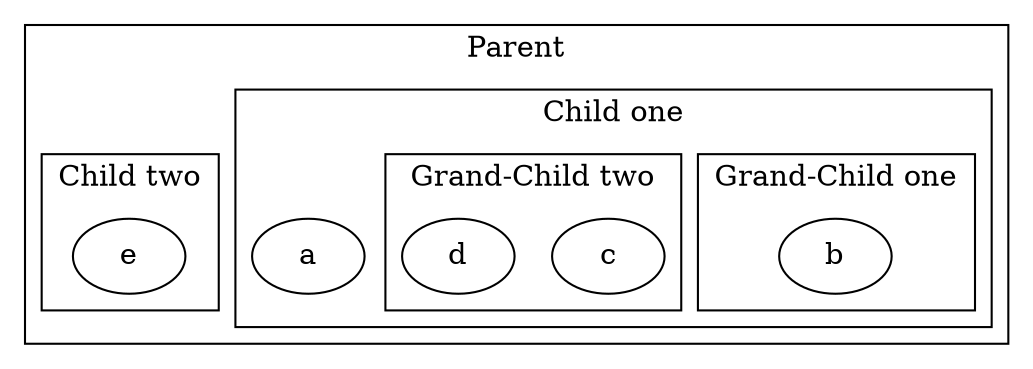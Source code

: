 digraph D {

  subgraph cluster_p {
    label = "Parent";

    subgraph cluster_c1 {
      label = "Child one";
      a;

      subgraph cluster_gc_1 {
        label = "Grand-Child one";
         b;
      }
      subgraph cluster_gc_2 {
        label = "Grand-Child two";
          c;
          d;
      }

    }

    subgraph cluster_c2 {
      label = "Child two";
      e;
    }
  }
}
